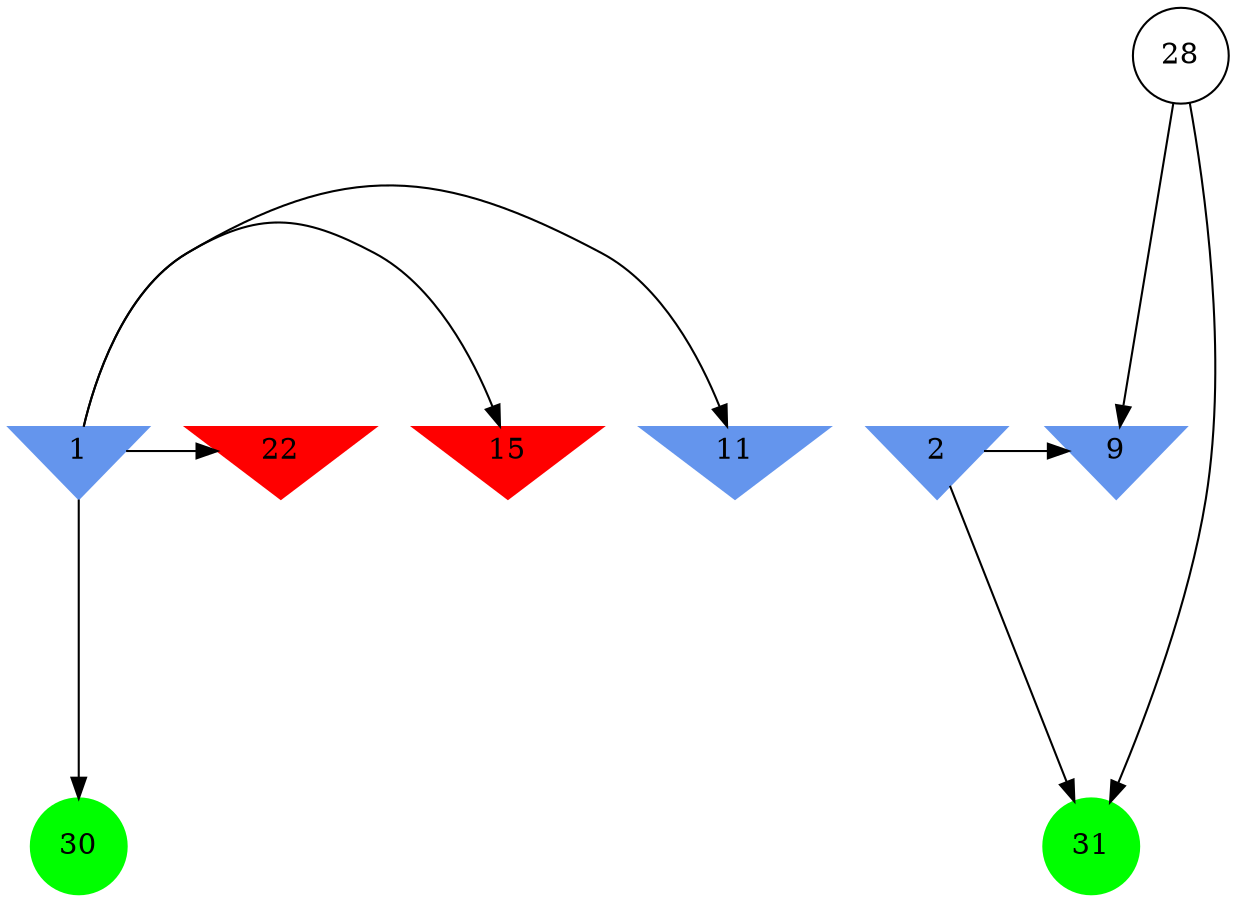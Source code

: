 digraph brain {
	ranksep=2.0;
	1 [shape=invtriangle,style=filled,color=cornflowerblue];
	2 [shape=invtriangle,style=filled,color=cornflowerblue];
	9 [shape=invtriangle,style=filled,color=cornflowerblue];
	11 [shape=invtriangle,style=filled,color=cornflowerblue];
	15 [shape=invtriangle,style=filled,color=red];
	22 [shape=invtriangle,style=filled,color=red];
	28 [shape=circle,color=black];
	30 [shape=circle,style=filled,color=green];
	31 [shape=circle,style=filled,color=green];
	1	->	15;
	1	->	30;
	1	->	11;
	1	->	22;
	2	->	31;
	2	->	9;
	28	->	31;
	28	->	9;
	{ rank=same; 1; 2; 9; 11; 15; 22; }
	{ rank=same; 28; }
	{ rank=same; 30; 31; }
}
